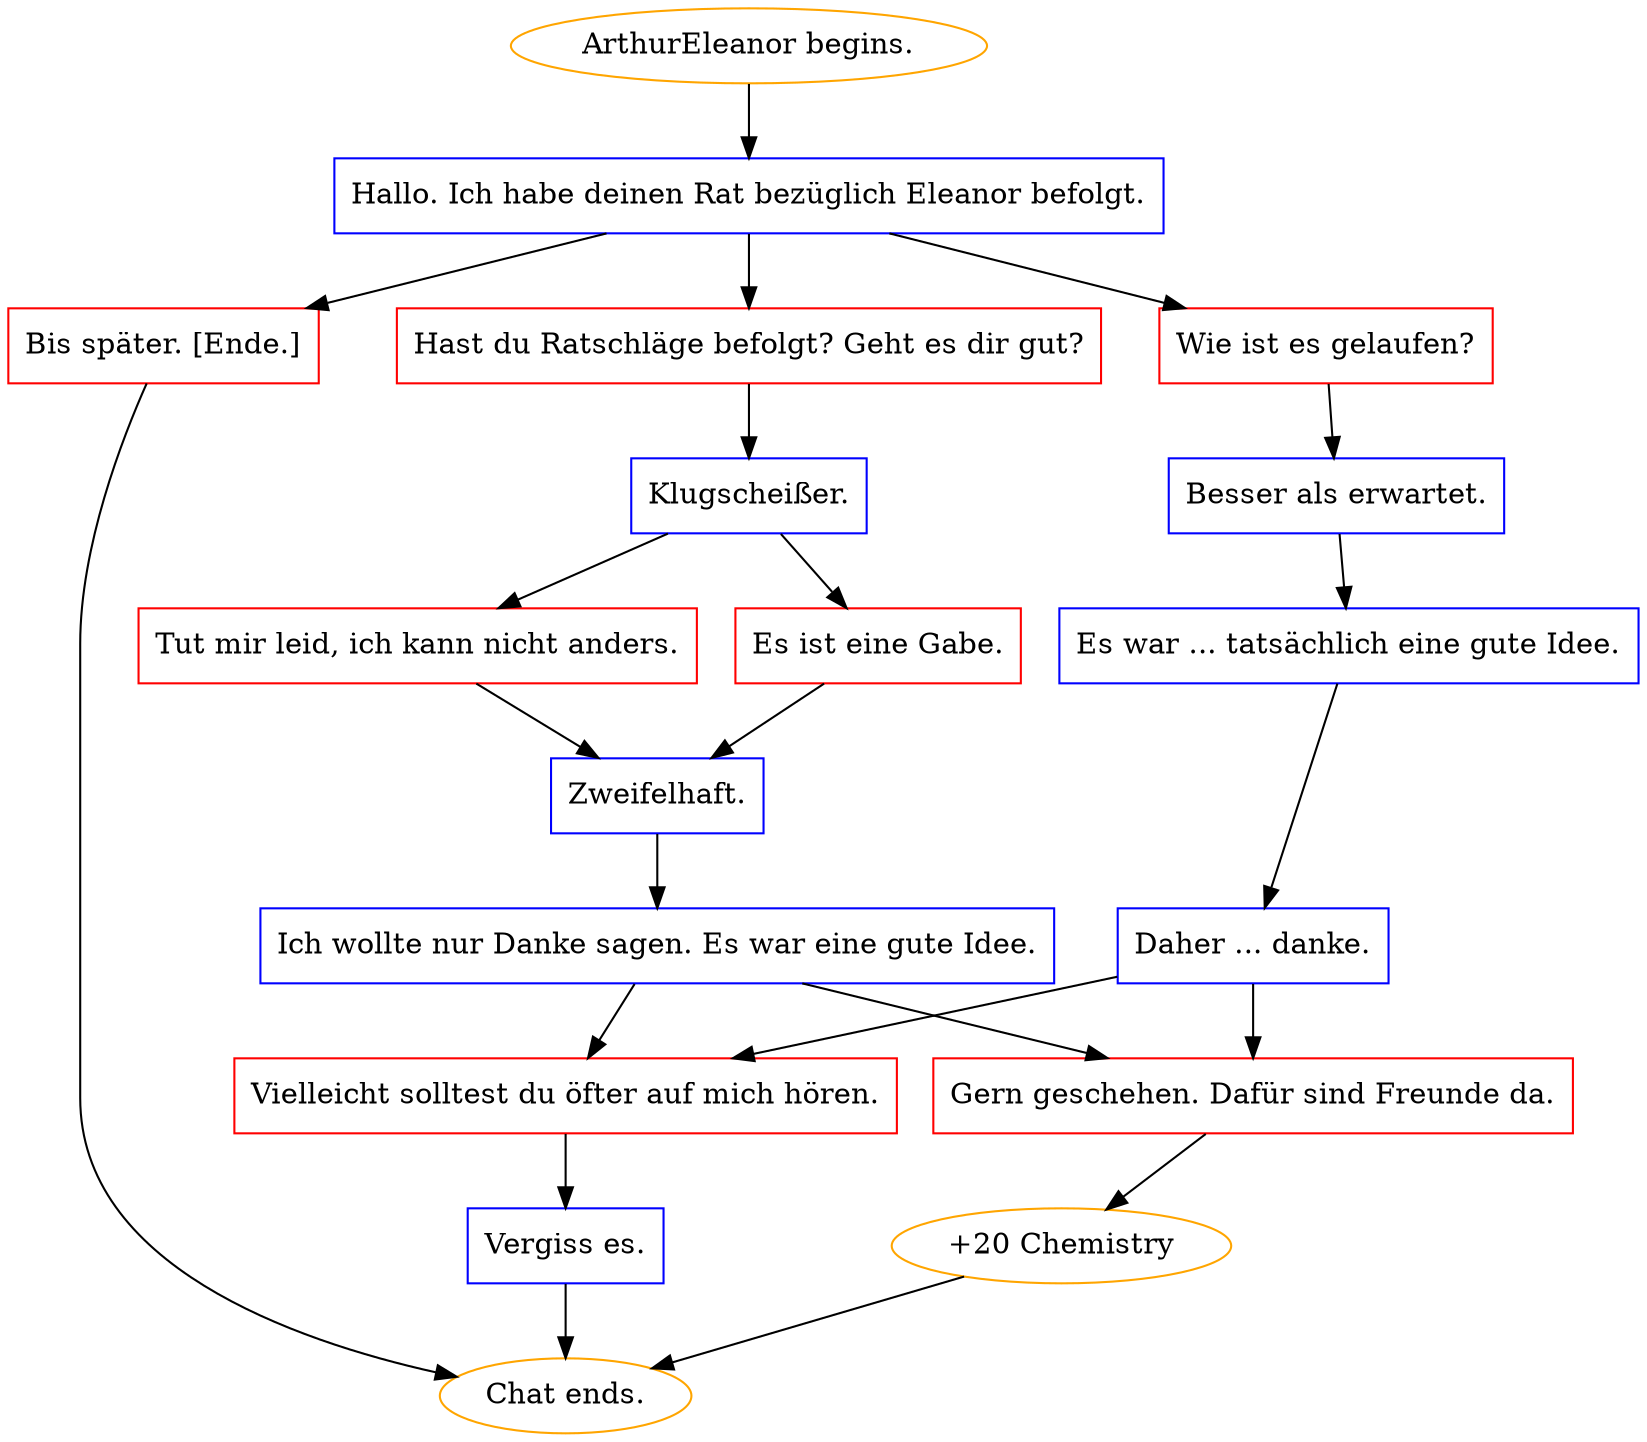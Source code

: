 digraph {
	"ArthurEleanor begins." [color=orange];
		"ArthurEleanor begins." -> j2598114087;
	j2598114087 [label="Hallo. Ich habe deinen Rat bezüglich Eleanor befolgt.",shape=box,color=blue];
		j2598114087 -> j17065552;
		j2598114087 -> j3027077247;
		j2598114087 -> j4006415889;
	j17065552 [label="Wie ist es gelaufen?",shape=box,color=red];
		j17065552 -> j4032697223;
	j3027077247 [label="Hast du Ratschläge befolgt? Geht es dir gut?",shape=box,color=red];
		j3027077247 -> j4067492354;
	j4006415889 [label="Bis später. [Ende.]",shape=box,color=red];
		j4006415889 -> "Chat ends.";
	j4032697223 [label="Besser als erwartet.",shape=box,color=blue];
		j4032697223 -> j364590765;
	j4067492354 [label="Klugscheißer.",shape=box,color=blue];
		j4067492354 -> j262865175;
		j4067492354 -> j4046709909;
	"Chat ends." [color=orange];
	j364590765 [label="Es war ... tatsächlich eine gute Idee.",shape=box,color=blue];
		j364590765 -> j3582622336;
	j262865175 [label="Tut mir leid, ich kann nicht anders.",shape=box,color=red];
		j262865175 -> j1045605623;
	j4046709909 [label="Es ist eine Gabe.",shape=box,color=red];
		j4046709909 -> j1045605623;
	j3582622336 [label="Daher ... danke.",shape=box,color=blue];
		j3582622336 -> j363099642;
		j3582622336 -> j2274389647;
	j1045605623 [label="Zweifelhaft.",shape=box,color=blue];
		j1045605623 -> j2332166545;
	j363099642 [label="Gern geschehen. Dafür sind Freunde da.",shape=box,color=red];
		j363099642 -> j367054140;
	j2274389647 [label="Vielleicht solltest du öfter auf mich hören.",shape=box,color=red];
		j2274389647 -> j2091622317;
	j2332166545 [label="Ich wollte nur Danke sagen. Es war eine gute Idee.",shape=box,color=blue];
		j2332166545 -> j363099642;
		j2332166545 -> j2274389647;
	j367054140 [label="+20 Chemistry",color=orange];
		j367054140 -> "Chat ends.";
	j2091622317 [label="Vergiss es.",shape=box,color=blue];
		j2091622317 -> "Chat ends.";
}